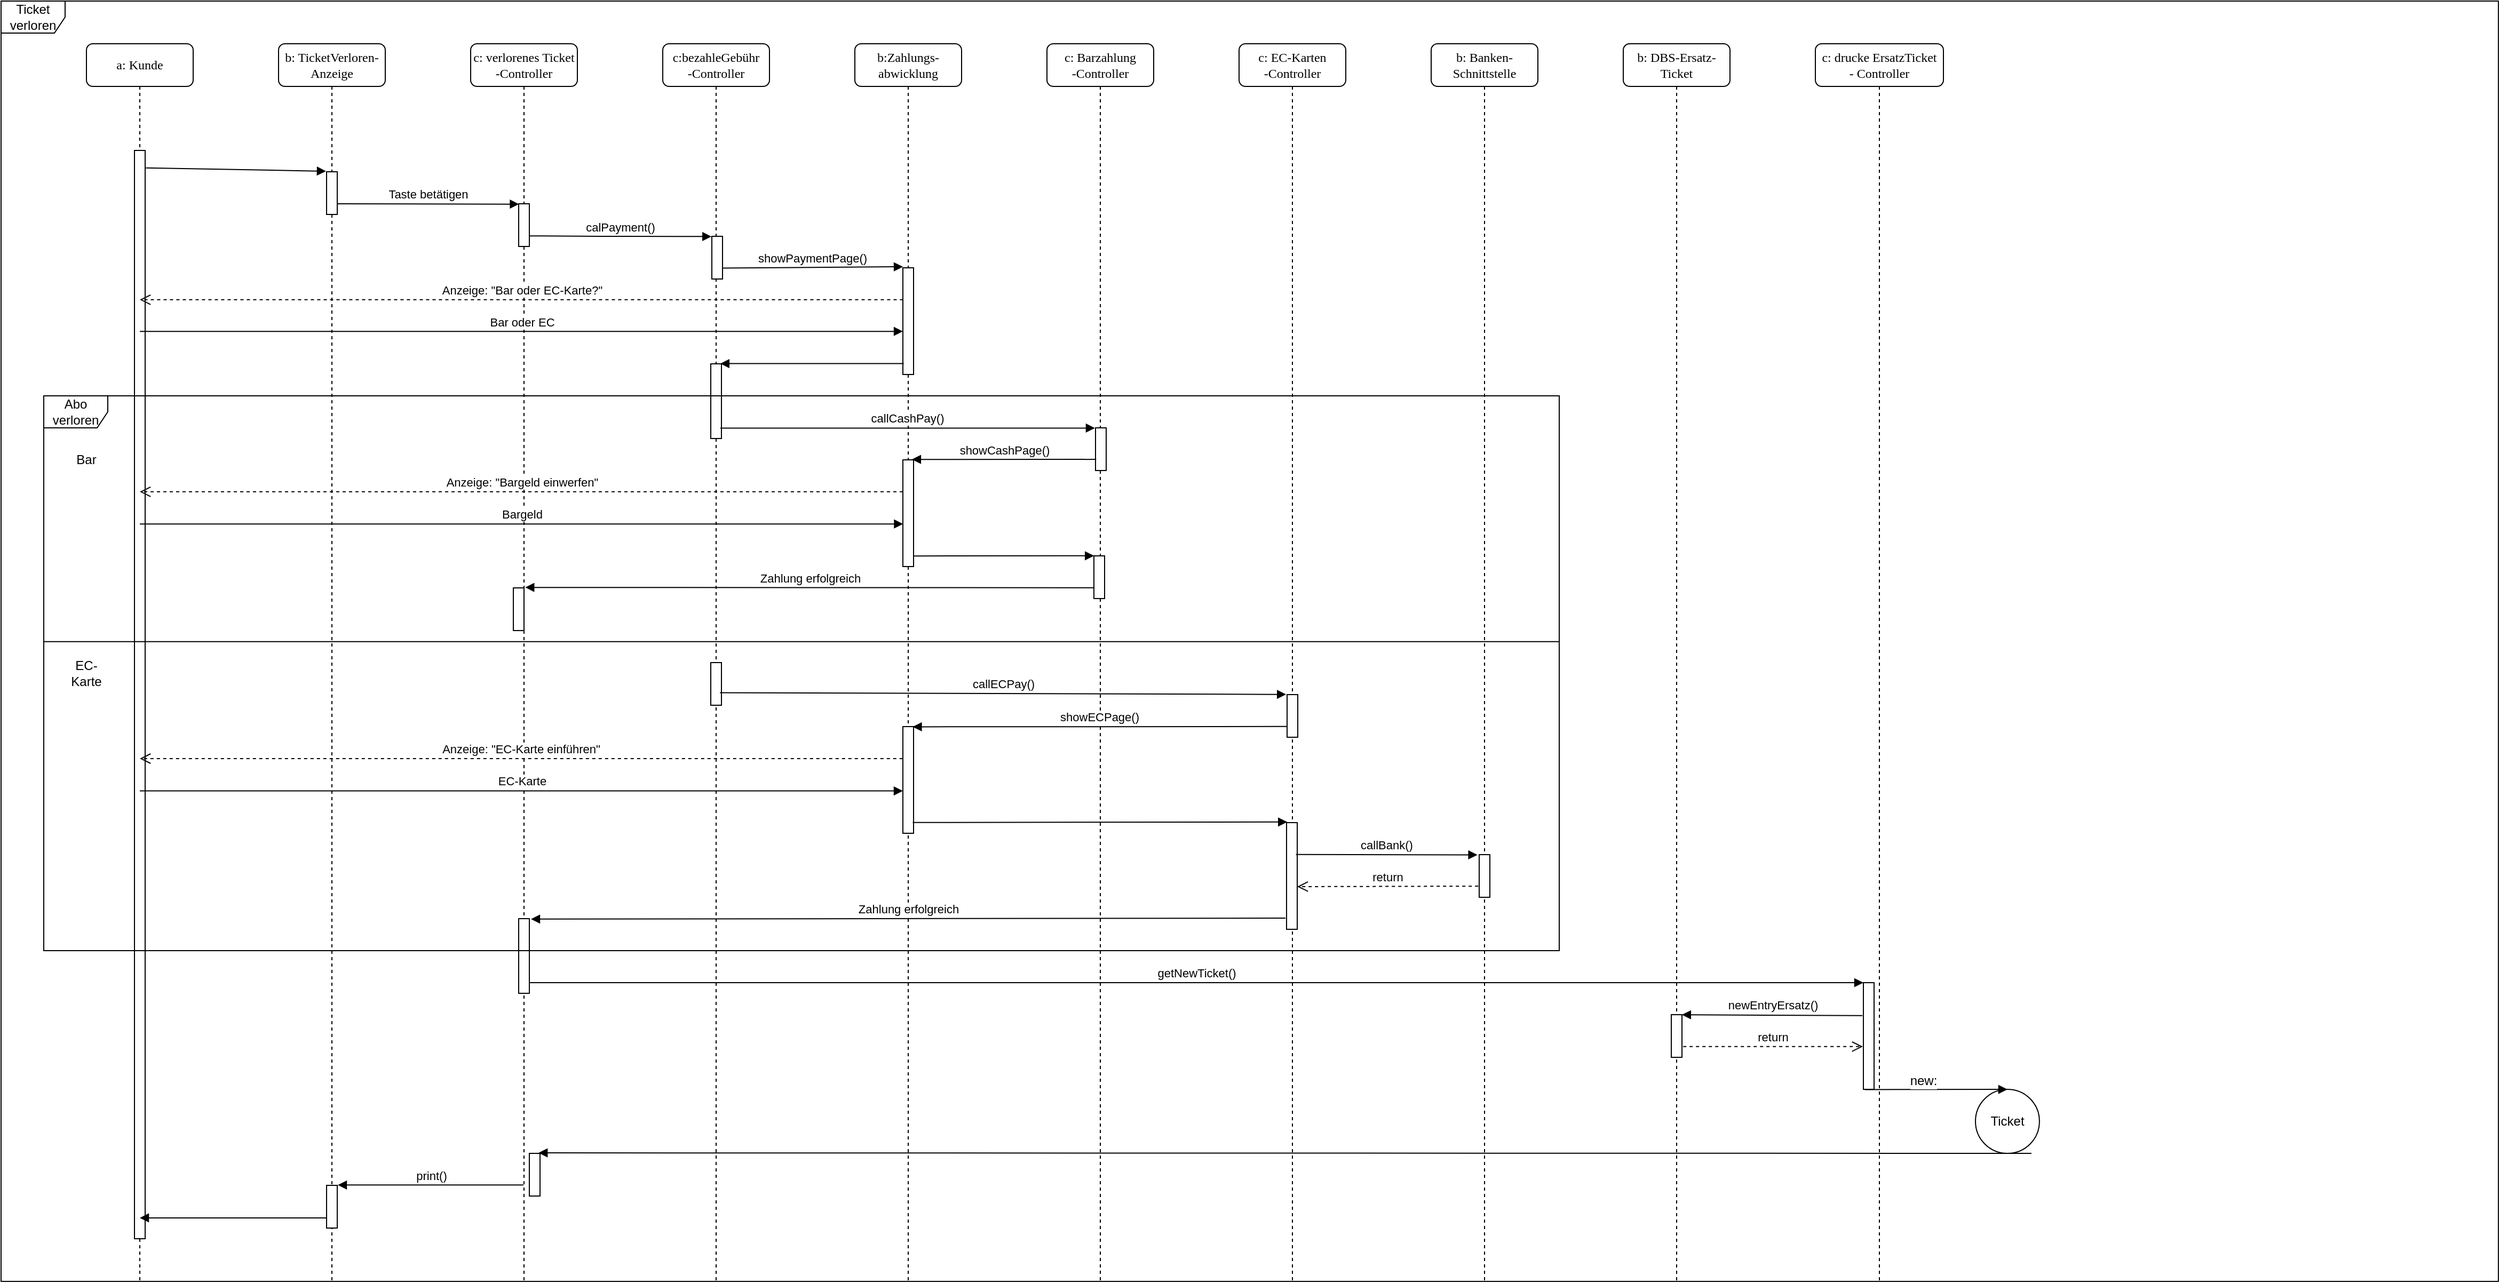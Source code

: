 <mxfile version="10.7.5" type="device"><diagram name="Page-1" id="13e1069c-82ec-6db2-03f1-153e76fe0fe0"><mxGraphModel dx="914" dy="468" grid="1" gridSize="10" guides="1" tooltips="1" connect="1" arrows="1" fold="1" page="1" pageScale="1" pageWidth="1100" pageHeight="850" background="#ffffff" math="0" shadow="0"><root><mxCell id="0"/><mxCell id="1" parent="0"/><mxCell id="Q4IU02gw1JulgYiz2Iwk-24" value="Ticket&lt;br&gt;verloren&lt;br&gt;" style="shape=umlFrame;whiteSpace=wrap;html=1;" vertex="1" parent="1"><mxGeometry x="20" y="40" width="2340" height="1200" as="geometry"/></mxCell><mxCell id="7baba1c4bc27f4b0-2" value="b: TicketVerloren-Anzeige" style="shape=umlLifeline;perimeter=lifelinePerimeter;whiteSpace=wrap;html=1;container=1;collapsible=0;recursiveResize=0;outlineConnect=0;rounded=1;shadow=0;comic=0;labelBackgroundColor=none;strokeColor=#000000;strokeWidth=1;fillColor=#FFFFFF;fontFamily=Verdana;fontSize=12;fontColor=#000000;align=center;" parent="1" vertex="1"><mxGeometry x="280" y="80" width="100" height="1160" as="geometry"/></mxCell><mxCell id="7baba1c4bc27f4b0-10" value="" style="html=1;points=[];perimeter=orthogonalPerimeter;rounded=0;shadow=0;comic=0;labelBackgroundColor=none;strokeColor=#000000;strokeWidth=1;fillColor=#FFFFFF;fontFamily=Verdana;fontSize=12;fontColor=#000000;align=center;" parent="7baba1c4bc27f4b0-2" vertex="1"><mxGeometry x="45" y="120" width="10" height="40" as="geometry"/></mxCell><mxCell id="Q4IU02gw1JulgYiz2Iwk-105" value="" style="html=1;points=[];perimeter=orthogonalPerimeter;" vertex="1" parent="7baba1c4bc27f4b0-2"><mxGeometry x="45" y="1070" width="10" height="40" as="geometry"/></mxCell><mxCell id="7baba1c4bc27f4b0-3" value="c: verlorenes Ticket -Controller&lt;br&gt;" style="shape=umlLifeline;perimeter=lifelinePerimeter;whiteSpace=wrap;html=1;container=1;collapsible=0;recursiveResize=0;outlineConnect=0;rounded=1;shadow=0;comic=0;labelBackgroundColor=none;strokeColor=#000000;strokeWidth=1;fillColor=#FFFFFF;fontFamily=Verdana;fontSize=12;fontColor=#000000;align=center;" parent="1" vertex="1"><mxGeometry x="460" y="80" width="100" height="1160" as="geometry"/></mxCell><mxCell id="Q4IU02gw1JulgYiz2Iwk-51" value="" style="html=1;points=[];perimeter=orthogonalPerimeter;" vertex="1" parent="7baba1c4bc27f4b0-3"><mxGeometry x="45" y="150" width="10" height="40" as="geometry"/></mxCell><mxCell id="Q4IU02gw1JulgYiz2Iwk-81" value="" style="html=1;points=[];perimeter=orthogonalPerimeter;" vertex="1" parent="7baba1c4bc27f4b0-3"><mxGeometry x="40" y="510" width="10" height="40" as="geometry"/></mxCell><mxCell id="Q4IU02gw1JulgYiz2Iwk-96" value="" style="html=1;points=[];perimeter=orthogonalPerimeter;" vertex="1" parent="7baba1c4bc27f4b0-3"><mxGeometry x="45" y="820" width="10" height="70" as="geometry"/></mxCell><mxCell id="Q4IU02gw1JulgYiz2Iwk-104" value="" style="html=1;points=[];perimeter=orthogonalPerimeter;" vertex="1" parent="7baba1c4bc27f4b0-3"><mxGeometry x="55" y="1040" width="10" height="40" as="geometry"/></mxCell><mxCell id="7baba1c4bc27f4b0-5" value="c:bezahleGebühr&lt;br&gt;-Controller&lt;br&gt;" style="shape=umlLifeline;perimeter=lifelinePerimeter;whiteSpace=wrap;html=1;container=1;collapsible=0;recursiveResize=0;outlineConnect=0;rounded=1;shadow=0;comic=0;labelBackgroundColor=none;strokeColor=#000000;strokeWidth=1;fillColor=#FFFFFF;fontFamily=Verdana;fontSize=12;fontColor=#000000;align=center;size=40;" parent="1" vertex="1"><mxGeometry x="640" y="80" width="100" height="1160" as="geometry"/></mxCell><mxCell id="Q4IU02gw1JulgYiz2Iwk-61" value="" style="html=1;points=[];perimeter=orthogonalPerimeter;" vertex="1" parent="7baba1c4bc27f4b0-5"><mxGeometry x="46" y="180.5" width="10" height="40" as="geometry"/></mxCell><mxCell id="Q4IU02gw1JulgYiz2Iwk-67" value="" style="html=1;points=[];perimeter=orthogonalPerimeter;" vertex="1" parent="7baba1c4bc27f4b0-5"><mxGeometry x="45" y="300" width="10" height="70" as="geometry"/></mxCell><mxCell id="Q4IU02gw1JulgYiz2Iwk-84" value="" style="html=1;points=[];perimeter=orthogonalPerimeter;" vertex="1" parent="7baba1c4bc27f4b0-5"><mxGeometry x="45" y="580" width="10" height="40" as="geometry"/></mxCell><mxCell id="7baba1c4bc27f4b0-8" value="a: Kunde" style="shape=umlLifeline;perimeter=lifelinePerimeter;whiteSpace=wrap;html=1;container=1;collapsible=0;recursiveResize=0;outlineConnect=0;rounded=1;shadow=0;comic=0;labelBackgroundColor=none;strokeColor=#000000;strokeWidth=1;fillColor=#FFFFFF;fontFamily=Verdana;fontSize=12;fontColor=#000000;align=center;" parent="1" vertex="1"><mxGeometry x="100" y="80" width="100" height="1160" as="geometry"/></mxCell><mxCell id="7baba1c4bc27f4b0-9" value="" style="html=1;points=[];perimeter=orthogonalPerimeter;rounded=0;shadow=0;comic=0;labelBackgroundColor=none;strokeColor=#000000;strokeWidth=1;fillColor=#FFFFFF;fontFamily=Verdana;fontSize=12;fontColor=#000000;align=center;" parent="7baba1c4bc27f4b0-8" vertex="1"><mxGeometry x="45" y="100" width="10" height="1020" as="geometry"/></mxCell><mxCell id="Q4IU02gw1JulgYiz2Iwk-27" value="b:Zahlungs-&lt;br&gt;abwicklung&lt;br&gt;" style="shape=umlLifeline;perimeter=lifelinePerimeter;whiteSpace=wrap;html=1;container=1;collapsible=0;recursiveResize=0;outlineConnect=0;rounded=1;shadow=0;comic=0;labelBackgroundColor=none;strokeColor=#000000;strokeWidth=1;fillColor=#FFFFFF;fontFamily=Verdana;fontSize=12;fontColor=#000000;align=center;size=40;" vertex="1" parent="1"><mxGeometry x="820" y="80" width="100" height="1160" as="geometry"/></mxCell><mxCell id="Q4IU02gw1JulgYiz2Iwk-63" value="" style="html=1;points=[];perimeter=orthogonalPerimeter;" vertex="1" parent="Q4IU02gw1JulgYiz2Iwk-27"><mxGeometry x="45" y="210" width="10" height="100" as="geometry"/></mxCell><mxCell id="Q4IU02gw1JulgYiz2Iwk-73" value="" style="html=1;points=[];perimeter=orthogonalPerimeter;" vertex="1" parent="Q4IU02gw1JulgYiz2Iwk-27"><mxGeometry x="45" y="390" width="10" height="100" as="geometry"/></mxCell><mxCell id="Q4IU02gw1JulgYiz2Iwk-86" value="" style="html=1;points=[];perimeter=orthogonalPerimeter;" vertex="1" parent="Q4IU02gw1JulgYiz2Iwk-27"><mxGeometry x="45" y="640" width="10" height="100" as="geometry"/></mxCell><mxCell id="Q4IU02gw1JulgYiz2Iwk-29" value="c: Barzahlung&lt;br&gt;-Controller&lt;br&gt;" style="shape=umlLifeline;perimeter=lifelinePerimeter;whiteSpace=wrap;html=1;container=1;collapsible=0;recursiveResize=0;outlineConnect=0;rounded=1;shadow=0;comic=0;labelBackgroundColor=none;strokeColor=#000000;strokeWidth=1;fillColor=#FFFFFF;fontFamily=Verdana;fontSize=12;fontColor=#000000;align=center;size=40;" vertex="1" parent="1"><mxGeometry x="1000" y="80" width="100" height="1160" as="geometry"/></mxCell><mxCell id="Q4IU02gw1JulgYiz2Iwk-71" value="" style="html=1;points=[];perimeter=orthogonalPerimeter;" vertex="1" parent="Q4IU02gw1JulgYiz2Iwk-29"><mxGeometry x="45.5" y="360" width="10" height="40" as="geometry"/></mxCell><mxCell id="Q4IU02gw1JulgYiz2Iwk-79" value="" style="html=1;points=[];perimeter=orthogonalPerimeter;" vertex="1" parent="Q4IU02gw1JulgYiz2Iwk-29"><mxGeometry x="44" y="480" width="10" height="40" as="geometry"/></mxCell><mxCell id="Q4IU02gw1JulgYiz2Iwk-31" value="c: EC-Karten&lt;br&gt;-Controller&lt;br&gt;" style="shape=umlLifeline;perimeter=lifelinePerimeter;whiteSpace=wrap;html=1;container=1;collapsible=0;recursiveResize=0;outlineConnect=0;rounded=1;shadow=0;comic=0;labelBackgroundColor=none;strokeColor=#000000;strokeWidth=1;fillColor=#FFFFFF;fontFamily=Verdana;fontSize=12;fontColor=#000000;align=center;size=40;" vertex="1" parent="1"><mxGeometry x="1180" y="80" width="100" height="1160" as="geometry"/></mxCell><mxCell id="Q4IU02gw1JulgYiz2Iwk-85" value="" style="html=1;points=[];perimeter=orthogonalPerimeter;" vertex="1" parent="Q4IU02gw1JulgYiz2Iwk-31"><mxGeometry x="45" y="610" width="10" height="40" as="geometry"/></mxCell><mxCell id="Q4IU02gw1JulgYiz2Iwk-91" value="" style="html=1;points=[];perimeter=orthogonalPerimeter;" vertex="1" parent="Q4IU02gw1JulgYiz2Iwk-31"><mxGeometry x="44.5" y="730" width="10" height="100" as="geometry"/></mxCell><mxCell id="Q4IU02gw1JulgYiz2Iwk-33" value="b: Banken-&lt;br&gt;Schnittstelle&lt;br&gt;" style="shape=umlLifeline;perimeter=lifelinePerimeter;whiteSpace=wrap;html=1;container=1;collapsible=0;recursiveResize=0;outlineConnect=0;rounded=1;shadow=0;comic=0;labelBackgroundColor=none;strokeColor=#000000;strokeWidth=1;fillColor=#FFFFFF;fontFamily=Verdana;fontSize=12;fontColor=#000000;align=center;size=40;" vertex="1" parent="1"><mxGeometry x="1360" y="80" width="100" height="1160" as="geometry"/></mxCell><mxCell id="Q4IU02gw1JulgYiz2Iwk-93" value="" style="html=1;points=[];perimeter=orthogonalPerimeter;" vertex="1" parent="Q4IU02gw1JulgYiz2Iwk-33"><mxGeometry x="45" y="760" width="10" height="40" as="geometry"/></mxCell><mxCell id="Q4IU02gw1JulgYiz2Iwk-35" value="b: DBS-Ersatz-Ticket&lt;br&gt;" style="shape=umlLifeline;perimeter=lifelinePerimeter;whiteSpace=wrap;html=1;container=1;collapsible=0;recursiveResize=0;outlineConnect=0;rounded=1;shadow=0;comic=0;labelBackgroundColor=none;strokeColor=#000000;strokeWidth=1;fillColor=#FFFFFF;fontFamily=Verdana;fontSize=12;fontColor=#000000;align=center;size=40;" vertex="1" parent="1"><mxGeometry x="1540" y="80" width="100" height="1160" as="geometry"/></mxCell><mxCell id="Q4IU02gw1JulgYiz2Iwk-37" value="c: drucke ErsatzTicket&lt;br&gt;- Controller&lt;br&gt;" style="shape=umlLifeline;perimeter=lifelinePerimeter;whiteSpace=wrap;html=1;container=1;collapsible=0;recursiveResize=0;outlineConnect=0;rounded=1;shadow=0;comic=0;labelBackgroundColor=none;strokeColor=#000000;strokeWidth=1;fillColor=#FFFFFF;fontFamily=Verdana;fontSize=12;fontColor=#000000;align=center;size=40;" vertex="1" parent="1"><mxGeometry x="1720" y="80" width="120" height="1160" as="geometry"/></mxCell><mxCell id="Q4IU02gw1JulgYiz2Iwk-118" value="Text" style="text;html=1;strokeColor=none;fillColor=none;align=center;verticalAlign=middle;whiteSpace=wrap;rounded=0;" vertex="1" parent="Q4IU02gw1JulgYiz2Iwk-37"><mxGeometry x="80" y="960" width="40" height="20" as="geometry"/></mxCell><mxCell id="Q4IU02gw1JulgYiz2Iwk-44" value="Taste betätigen" style="html=1;verticalAlign=bottom;endArrow=block;entryX=0.032;entryY=0.009;entryDx=0;entryDy=0;entryPerimeter=0;" edge="1" parent="1" target="Q4IU02gw1JulgYiz2Iwk-51"><mxGeometry width="80" relative="1" as="geometry"><mxPoint x="335" y="230" as="sourcePoint"/><mxPoint x="415" y="230" as="targetPoint"/></mxGeometry></mxCell><mxCell id="Q4IU02gw1JulgYiz2Iwk-65" value="Anzeige: &quot;Bar oder EC-Karte?&quot;" style="html=1;verticalAlign=bottom;endArrow=open;dashed=1;endSize=8;exitX=0.022;exitY=0.299;exitDx=0;exitDy=0;exitPerimeter=0;" edge="1" parent="1" source="Q4IU02gw1JulgYiz2Iwk-63" target="7baba1c4bc27f4b0-8"><mxGeometry relative="1" as="geometry"><mxPoint x="1220" y="560" as="sourcePoint"/><mxPoint x="1140" y="560" as="targetPoint"/></mxGeometry></mxCell><mxCell id="Q4IU02gw1JulgYiz2Iwk-68" value="" style="html=1;verticalAlign=bottom;endArrow=block;entryX=0.889;entryY=-0.003;entryDx=0;entryDy=0;entryPerimeter=0;exitX=0.081;exitY=0.897;exitDx=0;exitDy=0;exitPerimeter=0;" edge="1" parent="1" source="Q4IU02gw1JulgYiz2Iwk-63" target="Q4IU02gw1JulgYiz2Iwk-67"><mxGeometry width="80" relative="1" as="geometry"><mxPoint x="1220" y="620" as="sourcePoint"/><mxPoint x="1210" y="620" as="targetPoint"/></mxGeometry></mxCell><mxCell id="Q4IU02gw1JulgYiz2Iwk-70" value="Bar" style="text;html=1;strokeColor=none;fillColor=none;align=center;verticalAlign=middle;whiteSpace=wrap;rounded=0;" vertex="1" parent="1"><mxGeometry x="80" y="460" width="40" height="20" as="geometry"/></mxCell><mxCell id="Q4IU02gw1JulgYiz2Iwk-75" value="showCashPage()" style="html=1;verticalAlign=bottom;endArrow=block;exitX=0.062;exitY=0.739;exitDx=0;exitDy=0;exitPerimeter=0;entryX=0.843;entryY=-0.004;entryDx=0;entryDy=0;entryPerimeter=0;" edge="1" parent="1" source="Q4IU02gw1JulgYiz2Iwk-71" target="Q4IU02gw1JulgYiz2Iwk-73"><mxGeometry width="80" relative="1" as="geometry"><mxPoint x="1400" y="710" as="sourcePoint"/><mxPoint x="1240" y="710" as="targetPoint"/><Array as="points"/></mxGeometry></mxCell><mxCell id="Q4IU02gw1JulgYiz2Iwk-76" value="Anzeige: &quot;Bargeld einwerfen&quot;" style="html=1;verticalAlign=bottom;endArrow=open;dashed=1;endSize=8;exitX=0;exitY=0.299;exitDx=0;exitDy=0;exitPerimeter=0;" edge="1" parent="1" source="Q4IU02gw1JulgYiz2Iwk-73" target="7baba1c4bc27f4b0-8"><mxGeometry relative="1" as="geometry"><mxPoint x="863" y="501" as="sourcePoint"/><mxPoint x="160" y="740" as="targetPoint"/></mxGeometry></mxCell><mxCell id="Q4IU02gw1JulgYiz2Iwk-77" value="Bargeld" style="html=1;verticalAlign=bottom;endArrow=block;entryX=0.026;entryY=0.601;entryDx=0;entryDy=0;entryPerimeter=0;" edge="1" parent="1" source="7baba1c4bc27f4b0-8" target="Q4IU02gw1JulgYiz2Iwk-73"><mxGeometry width="80" relative="1" as="geometry"><mxPoint x="155" y="770" as="sourcePoint"/><mxPoint x="1220" y="759" as="targetPoint"/></mxGeometry></mxCell><mxCell id="Q4IU02gw1JulgYiz2Iwk-80" value="Zahlung erfolgreich" style="html=1;verticalAlign=bottom;endArrow=block;exitX=0.011;exitY=0.747;exitDx=0;exitDy=0;exitPerimeter=0;entryX=1.11;entryY=-0.011;entryDx=0;entryDy=0;entryPerimeter=0;" edge="1" parent="1" source="Q4IU02gw1JulgYiz2Iwk-79" target="Q4IU02gw1JulgYiz2Iwk-81"><mxGeometry width="80" relative="1" as="geometry"><mxPoint x="1290" y="830" as="sourcePoint"/><mxPoint x="530" y="830" as="targetPoint"/></mxGeometry></mxCell><mxCell id="Q4IU02gw1JulgYiz2Iwk-78" value="" style="html=1;verticalAlign=bottom;endArrow=block;entryX=0.011;entryY=-0.003;entryDx=0;entryDy=0;entryPerimeter=0;exitX=0.978;exitY=0.901;exitDx=0;exitDy=0;exitPerimeter=0;" edge="1" parent="1" source="Q4IU02gw1JulgYiz2Iwk-73" target="Q4IU02gw1JulgYiz2Iwk-79"><mxGeometry width="80" relative="1" as="geometry"><mxPoint x="1250" y="800" as="sourcePoint"/><mxPoint x="1330" y="800" as="targetPoint"/></mxGeometry></mxCell><mxCell id="Q4IU02gw1JulgYiz2Iwk-82" value="" style="endArrow=none;html=1;entryX=0;entryY=0.443;entryDx=0;entryDy=0;entryPerimeter=0;exitX=1;exitY=0.443;exitDx=0;exitDy=0;exitPerimeter=0;" edge="1" parent="1" source="Q4IU02gw1JulgYiz2Iwk-69" target="Q4IU02gw1JulgYiz2Iwk-69"><mxGeometry width="50" height="50" relative="1" as="geometry"><mxPoint x="1830" y="640" as="sourcePoint"/><mxPoint x="410" y="900" as="targetPoint"/></mxGeometry></mxCell><mxCell id="Q4IU02gw1JulgYiz2Iwk-83" value="EC-Karte&lt;br&gt;" style="text;html=1;strokeColor=none;fillColor=none;align=center;verticalAlign=middle;whiteSpace=wrap;rounded=0;" vertex="1" parent="1"><mxGeometry x="80" y="660" width="40" height="20" as="geometry"/></mxCell><mxCell id="Q4IU02gw1JulgYiz2Iwk-88" value="showECPage()" style="html=1;verticalAlign=bottom;endArrow=block;exitX=-0.017;exitY=0.748;exitDx=0;exitDy=0;exitPerimeter=0;entryX=0.919;entryY=0.002;entryDx=0;entryDy=0;entryPerimeter=0;" edge="1" parent="1" source="Q4IU02gw1JulgYiz2Iwk-85" target="Q4IU02gw1JulgYiz2Iwk-86"><mxGeometry width="80" relative="1" as="geometry"><mxPoint x="1584" y="958" as="sourcePoint"/><mxPoint x="1240" y="960" as="targetPoint"/></mxGeometry></mxCell><mxCell id="Q4IU02gw1JulgYiz2Iwk-89" value="Anzeige: &quot;EC-Karte einführen&quot;" style="html=1;verticalAlign=bottom;endArrow=open;dashed=1;endSize=8;exitX=-0.011;exitY=0.3;exitDx=0;exitDy=0;exitPerimeter=0;" edge="1" parent="1" source="Q4IU02gw1JulgYiz2Iwk-86" target="7baba1c4bc27f4b0-8"><mxGeometry relative="1" as="geometry"><mxPoint x="1220" y="990" as="sourcePoint"/><mxPoint x="160" y="990" as="targetPoint"/></mxGeometry></mxCell><mxCell id="Q4IU02gw1JulgYiz2Iwk-92" value="" style="html=1;verticalAlign=bottom;endArrow=block;exitX=0.921;exitY=0.899;exitDx=0;exitDy=0;exitPerimeter=0;entryX=0.063;entryY=-0.006;entryDx=0;entryDy=0;entryPerimeter=0;" edge="1" parent="1" source="Q4IU02gw1JulgYiz2Iwk-86" target="Q4IU02gw1JulgYiz2Iwk-91"><mxGeometry width="80" relative="1" as="geometry"><mxPoint x="1240" y="1050" as="sourcePoint"/><mxPoint x="1580" y="1050" as="targetPoint"/></mxGeometry></mxCell><mxCell id="Q4IU02gw1JulgYiz2Iwk-95" value="return" style="html=1;verticalAlign=bottom;endArrow=open;dashed=1;endSize=8;exitX=-0.09;exitY=0.739;exitDx=0;exitDy=0;exitPerimeter=0;entryX=0.995;entryY=0.6;entryDx=0;entryDy=0;entryPerimeter=0;" edge="1" parent="1" source="Q4IU02gw1JulgYiz2Iwk-93" target="Q4IU02gw1JulgYiz2Iwk-91"><mxGeometry relative="1" as="geometry"><mxPoint x="1760" y="1110" as="sourcePoint"/><mxPoint x="1610" y="1110" as="targetPoint"/></mxGeometry></mxCell><mxCell id="Q4IU02gw1JulgYiz2Iwk-97" value="Zahlung erfolgreich" style="html=1;verticalAlign=bottom;endArrow=block;exitX=-0.096;exitY=0.895;exitDx=0;exitDy=0;exitPerimeter=0;entryX=1.148;entryY=0.006;entryDx=0;entryDy=0;entryPerimeter=0;" edge="1" parent="1" source="Q4IU02gw1JulgYiz2Iwk-91" target="Q4IU02gw1JulgYiz2Iwk-96"><mxGeometry width="80" relative="1" as="geometry"><mxPoint x="1480" y="1140" as="sourcePoint"/><mxPoint x="1560" y="1140" as="targetPoint"/></mxGeometry></mxCell><mxCell id="Q4IU02gw1JulgYiz2Iwk-102" value="Ticket&lt;br&gt;" style="ellipse;shape=umlEntity;whiteSpace=wrap;html=1;" vertex="1" parent="1"><mxGeometry x="1870" y="1060" width="60" height="60" as="geometry"/></mxCell><mxCell id="Q4IU02gw1JulgYiz2Iwk-103" value="" style="html=1;verticalAlign=bottom;endArrow=block;exitX=0.5;exitY=1;exitDx=0;exitDy=0;entryX=0.857;entryY=-0.012;entryDx=0;entryDy=0;entryPerimeter=0;" edge="1" parent="1" source="Q4IU02gw1JulgYiz2Iwk-102" target="Q4IU02gw1JulgYiz2Iwk-104"><mxGeometry width="80" relative="1" as="geometry"><mxPoint x="2030" y="1290" as="sourcePoint"/><mxPoint x="520" y="1290" as="targetPoint"/></mxGeometry></mxCell><mxCell id="Q4IU02gw1JulgYiz2Iwk-106" value="print()" style="html=1;verticalAlign=bottom;endArrow=block;entryX=1.048;entryY=-0.008;entryDx=0;entryDy=0;entryPerimeter=0;" edge="1" parent="1" source="7baba1c4bc27f4b0-3" target="Q4IU02gw1JulgYiz2Iwk-105"><mxGeometry width="80" relative="1" as="geometry"><mxPoint x="390" y="1320" as="sourcePoint"/><mxPoint x="470" y="1320" as="targetPoint"/></mxGeometry></mxCell><mxCell id="Q4IU02gw1JulgYiz2Iwk-107" value="" style="html=1;verticalAlign=bottom;endArrow=block;exitX=0;exitY=0.762;exitDx=0;exitDy=0;exitPerimeter=0;" edge="1" parent="1" source="Q4IU02gw1JulgYiz2Iwk-105" target="7baba1c4bc27f4b0-8"><mxGeometry width="80" relative="1" as="geometry"><mxPoint x="210" y="1350" as="sourcePoint"/><mxPoint x="160" y="1351" as="targetPoint"/></mxGeometry></mxCell><mxCell id="Q4IU02gw1JulgYiz2Iwk-40" value="" style="html=1;verticalAlign=bottom;endArrow=block;exitX=1.071;exitY=0.016;exitDx=0;exitDy=0;exitPerimeter=0;entryX=-0.052;entryY=-0.013;entryDx=0;entryDy=0;entryPerimeter=0;" edge="1" parent="1" source="7baba1c4bc27f4b0-9" target="7baba1c4bc27f4b0-10"><mxGeometry width="80" relative="1" as="geometry"><mxPoint x="180" y="200" as="sourcePoint"/><mxPoint x="260" y="200" as="targetPoint"/></mxGeometry></mxCell><mxCell id="Q4IU02gw1JulgYiz2Iwk-62" value="calPayment()" style="html=1;verticalAlign=bottom;endArrow=block;exitX=0.881;exitY=0.751;exitDx=0;exitDy=0;exitPerimeter=0;entryX=-0.035;entryY=0.005;entryDx=0;entryDy=0;entryPerimeter=0;" edge="1" parent="1" target="Q4IU02gw1JulgYiz2Iwk-61"><mxGeometry width="80" relative="1" as="geometry"><mxPoint x="515.0" y="260.071" as="sourcePoint"/><mxPoint x="1031" y="260.5" as="targetPoint"/><Array as="points"><mxPoint x="591" y="260.5"/></Array></mxGeometry></mxCell><mxCell id="Q4IU02gw1JulgYiz2Iwk-64" value="showPaymentPage()" style="html=1;verticalAlign=bottom;endArrow=block;exitX=1;exitY=0.744;exitDx=0;exitDy=0;exitPerimeter=0;entryX=0.005;entryY=-0.01;entryDx=0;entryDy=0;entryPerimeter=0;" edge="1" parent="1" source="Q4IU02gw1JulgYiz2Iwk-61" target="Q4IU02gw1JulgYiz2Iwk-63"><mxGeometry width="80" relative="1" as="geometry"><mxPoint x="1060" y="530" as="sourcePoint"/><mxPoint x="1220" y="530" as="targetPoint"/></mxGeometry></mxCell><mxCell id="Q4IU02gw1JulgYiz2Iwk-72" value="callCashPay()" style="html=1;verticalAlign=bottom;endArrow=block;exitX=0.9;exitY=0.861;exitDx=0;exitDy=0;exitPerimeter=0;entryX=-0.052;entryY=0.006;entryDx=0;entryDy=0;entryPerimeter=0;" edge="1" parent="1" source="Q4IU02gw1JulgYiz2Iwk-67" target="Q4IU02gw1JulgYiz2Iwk-71"><mxGeometry width="80" relative="1" as="geometry"><mxPoint x="1060" y="680" as="sourcePoint"/><mxPoint x="1390" y="680" as="targetPoint"/></mxGeometry></mxCell><mxCell id="Q4IU02gw1JulgYiz2Iwk-87" value="callECPay()" style="html=1;verticalAlign=bottom;endArrow=block;entryX=-0.089;entryY=-0.004;entryDx=0;entryDy=0;entryPerimeter=0;exitX=0.862;exitY=0.706;exitDx=0;exitDy=0;exitPerimeter=0;" edge="1" parent="1" source="Q4IU02gw1JulgYiz2Iwk-84" target="Q4IU02gw1JulgYiz2Iwk-85"><mxGeometry width="80" relative="1" as="geometry"><mxPoint x="1070" y="930" as="sourcePoint"/><mxPoint x="1140" y="930" as="targetPoint"/></mxGeometry></mxCell><mxCell id="Q4IU02gw1JulgYiz2Iwk-90" value="EC-Karte" style="html=1;verticalAlign=bottom;endArrow=block;entryX=0;entryY=0.603;entryDx=0;entryDy=0;entryPerimeter=0;" edge="1" parent="1" source="7baba1c4bc27f4b0-8" target="Q4IU02gw1JulgYiz2Iwk-86"><mxGeometry width="80" relative="1" as="geometry"><mxPoint x="170" y="1020" as="sourcePoint"/><mxPoint x="1220" y="1020" as="targetPoint"/></mxGeometry></mxCell><mxCell id="Q4IU02gw1JulgYiz2Iwk-94" value="callBank()" style="html=1;verticalAlign=bottom;endArrow=block;exitX=0.881;exitY=0.299;exitDx=0;exitDy=0;exitPerimeter=0;entryX=-0.167;entryY=0.006;entryDx=0;entryDy=0;entryPerimeter=0;" edge="1" parent="1" source="Q4IU02gw1JulgYiz2Iwk-91" target="Q4IU02gw1JulgYiz2Iwk-93"><mxGeometry width="80" relative="1" as="geometry"><mxPoint x="1600" y="1080" as="sourcePoint"/><mxPoint x="1760" y="1080" as="targetPoint"/></mxGeometry></mxCell><mxCell id="Q4IU02gw1JulgYiz2Iwk-66" value="Bar oder EC" style="html=1;verticalAlign=bottom;endArrow=block;entryX=0.005;entryY=0.596;entryDx=0;entryDy=0;entryPerimeter=0;" edge="1" parent="1" source="7baba1c4bc27f4b0-8" target="Q4IU02gw1JulgYiz2Iwk-63"><mxGeometry width="80" relative="1" as="geometry"><mxPoint x="170" y="590" as="sourcePoint"/><mxPoint x="1210" y="590" as="targetPoint"/></mxGeometry></mxCell><mxCell id="Q4IU02gw1JulgYiz2Iwk-99" value="getNewTicket()" style="html=1;verticalAlign=bottom;endArrow=block;exitX=1.006;exitY=0.858;exitDx=0;exitDy=0;exitPerimeter=0;" edge="1" parent="1" source="Q4IU02gw1JulgYiz2Iwk-96"><mxGeometry width="80" relative="1" as="geometry"><mxPoint x="520" y="930" as="sourcePoint"/><mxPoint x="1765" y="960" as="targetPoint"/></mxGeometry></mxCell><mxCell id="Q4IU02gw1JulgYiz2Iwk-113" value="newEntryErsatz()" style="html=1;verticalAlign=bottom;endArrow=block;exitX=-0.09;exitY=0.309;exitDx=0;exitDy=0;exitPerimeter=0;entryX=0.991;entryY=0.002;entryDx=0;entryDy=0;entryPerimeter=0;" edge="1" parent="1" source="Q4IU02gw1JulgYiz2Iwk-98" target="Q4IU02gw1JulgYiz2Iwk-112"><mxGeometry width="80" relative="1" as="geometry"><mxPoint x="1660" y="960" as="sourcePoint"/><mxPoint x="1600" y="959" as="targetPoint"/></mxGeometry></mxCell><mxCell id="Q4IU02gw1JulgYiz2Iwk-114" value="return" style="html=1;verticalAlign=bottom;endArrow=open;dashed=1;endSize=8;entryX=-0.052;entryY=0.599;entryDx=0;entryDy=0;entryPerimeter=0;exitX=1.11;exitY=0.746;exitDx=0;exitDy=0;exitPerimeter=0;" edge="1" parent="1" source="Q4IU02gw1JulgYiz2Iwk-112" target="Q4IU02gw1JulgYiz2Iwk-98"><mxGeometry relative="1" as="geometry"><mxPoint x="1610" y="1000" as="sourcePoint"/><mxPoint x="1670" y="1000" as="targetPoint"/></mxGeometry></mxCell><mxCell id="Q4IU02gw1JulgYiz2Iwk-112" value="" style="html=1;points=[];perimeter=orthogonalPerimeter;" vertex="1" parent="1"><mxGeometry x="1585" y="990" width="10" height="40" as="geometry"/></mxCell><mxCell id="Q4IU02gw1JulgYiz2Iwk-115" value="" style="html=1;verticalAlign=bottom;endArrow=block;exitX=0.143;exitY=1.002;exitDx=0;exitDy=0;exitPerimeter=0;entryX=0.5;entryY=0;entryDx=0;entryDy=0;" edge="1" parent="1" source="Q4IU02gw1JulgYiz2Iwk-98" target="Q4IU02gw1JulgYiz2Iwk-102"><mxGeometry width="80" relative="1" as="geometry"><mxPoint x="2248.857" y="1019.857" as="sourcePoint"/><mxPoint x="513.429" y="1019.286" as="targetPoint"/></mxGeometry></mxCell><mxCell id="Q4IU02gw1JulgYiz2Iwk-119" value="new:" style="text;html=1;resizable=0;points=[];align=center;verticalAlign=middle;labelBackgroundColor=#ffffff;" vertex="1" connectable="0" parent="Q4IU02gw1JulgYiz2Iwk-115"><mxGeometry x="-0.194" y="8" relative="1" as="geometry"><mxPoint as="offset"/></mxGeometry></mxCell><mxCell id="Q4IU02gw1JulgYiz2Iwk-98" value="" style="html=1;points=[];perimeter=orthogonalPerimeter;" vertex="1" parent="1"><mxGeometry x="1765" y="960" width="10" height="100" as="geometry"/></mxCell><mxCell id="Q4IU02gw1JulgYiz2Iwk-69" value="Abo verloren&lt;br&gt;" style="shape=umlFrame;whiteSpace=wrap;html=1;" vertex="1" parent="1"><mxGeometry x="60" y="410" width="1420" height="520" as="geometry"/></mxCell></root></mxGraphModel></diagram></mxfile>